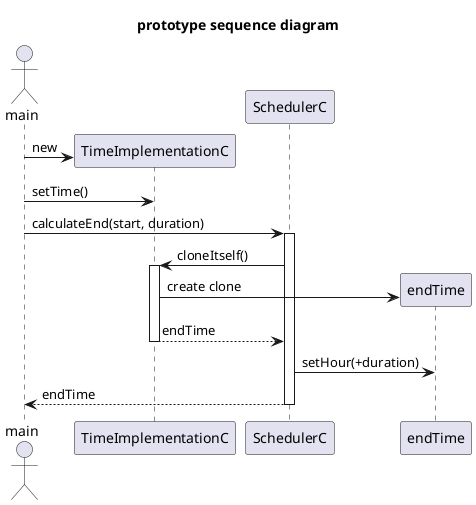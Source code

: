 @startuml
title prototype sequence diagram

actor main
create TimeImplementationC
main -> TimeImplementationC: new
main -> TimeImplementationC: setTime()
main -> SchedulerC: calculateEnd(start, duration)
activate SchedulerC

SchedulerC -> TimeImplementationC: cloneItself()
activate TimeImplementationC
create endTime
TimeImplementationC -> endTime: create clone
TimeImplementationC --> SchedulerC: endTime
deactivate TimeImplementationC
SchedulerC -> endTime: setHour(+duration)
SchedulerC --> main: endTime
deactivate SchedulerC
@enduml